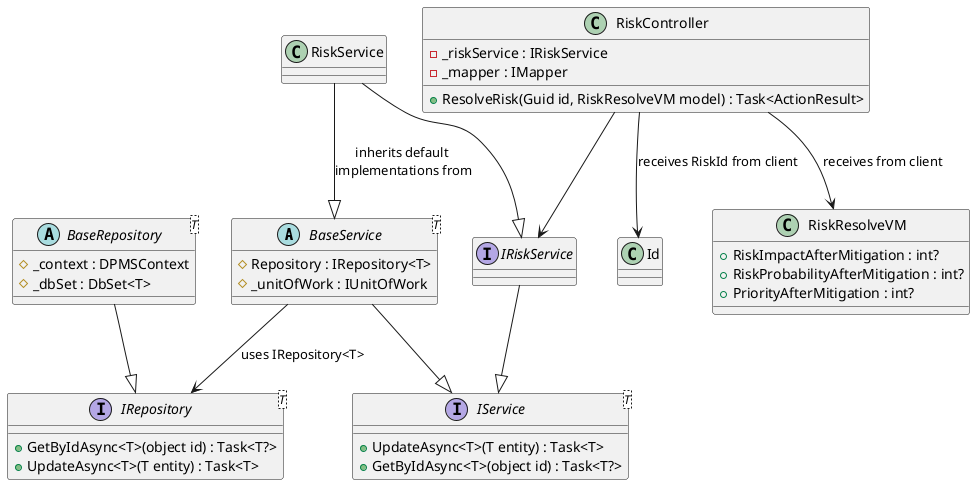 @startuml

abstract class BaseService<T> {
    #Repository : IRepository<T>
    #_unitOfWork : IUnitOfWork
}

abstract class BaseRepository<T> {
    #_context : DPMSContext
    #_dbSet : DbSet<T>
}

interface IRepository<T> {
    +GetByIdAsync<T>(object id) : Task<T?>
    +UpdateAsync<T>(T entity) : Task<T>
}

class RiskResolveVM {
    +RiskImpactAfterMitigation : int?
    +RiskProbabilityAfterMitigation : int?
    +PriorityAfterMitigation : int?
}

BaseRepository --|> IRepository

BaseService --|> IService
BaseService --> IRepository : uses IRepository<T>

class RiskController {
    -_riskService : IRiskService
    -_mapper : IMapper

    +ResolveRisk(Guid id, RiskResolveVM model) : Task<ActionResult>
}

class RiskService {
}

interface IRiskService {
}

interface IService<T> {
    +UpdateAsync<T>(T entity) : Task<T>
    +GetByIdAsync<T>(object id) : Task<T?>
}

IRiskService --|> IService
RiskService --|> IRiskService
RiskService --|> BaseService : inherits default \nimplementations from
RiskController --> IRiskService
RiskController --> RiskResolveVM : receives from client
RiskController --> Id : receives RiskId from client

@enduml